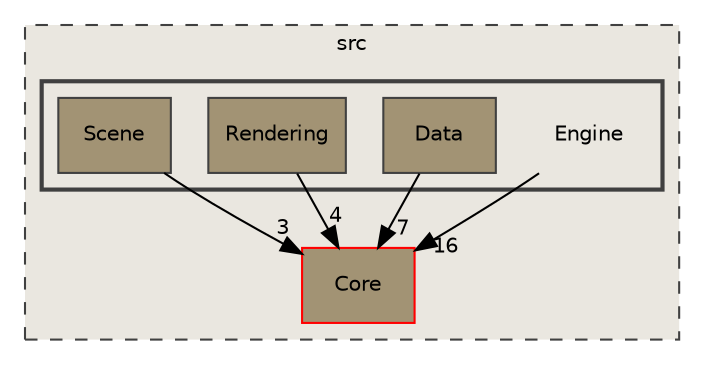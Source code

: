 digraph "/home/runner/work/Radium-Engine/Radium-Engine/src/Radium-Engine/src/Engine"
{
 // INTERACTIVE_SVG=YES
 // LATEX_PDF_SIZE
  edge [fontname="Helvetica",fontsize="10",labelfontname="Helvetica",labelfontsize="10"];
  node [fontname="Helvetica",fontsize="10",shape=record];
  compound=true
  subgraph clusterdir_68267d1309a1af8e8297ef4c3efbcdba {
    graph [ bgcolor="#eae7e0", pencolor="grey25", style="filled,dashed,", label="src", fontname="Helvetica", fontsize="10", URL="dir_68267d1309a1af8e8297ef4c3efbcdba.html"]
  dir_a2f0e5642e47e7ed59fe0f0829eafb5f [shape=box, label="Core", style="filled,", fillcolor="#a29374", color="red", URL="dir_a2f0e5642e47e7ed59fe0f0829eafb5f.html"];
  subgraph clusterdir_3072bc1f55ed1280fe4fbe6b21c78379 {
    graph [ bgcolor="#eae7e0", pencolor="grey25", style="filled,bold,", label="", fontname="Helvetica", fontsize="10", URL="dir_3072bc1f55ed1280fe4fbe6b21c78379.html"]
    dir_3072bc1f55ed1280fe4fbe6b21c78379 [shape=plaintext, label="Engine"];
  dir_a46b089ae2655285b8dddf2703c36868 [shape=box, label="Data", style="filled,", fillcolor="#a29374", color="grey25", URL="dir_a46b089ae2655285b8dddf2703c36868.html"];
  dir_6b51c25a1fae8ca1123814c12a4ebb69 [shape=box, label="Rendering", style="filled,", fillcolor="#a29374", color="grey25", URL="dir_6b51c25a1fae8ca1123814c12a4ebb69.html"];
  dir_89bb22796d297d82305d45a42e7934d2 [shape=box, label="Scene", style="filled,", fillcolor="#a29374", color="grey25", URL="dir_89bb22796d297d82305d45a42e7934d2.html"];
  }
  }
  dir_3072bc1f55ed1280fe4fbe6b21c78379->dir_a2f0e5642e47e7ed59fe0f0829eafb5f [headlabel="16", labeldistance=1.5 headhref="dir_000013_000008.html"];
  dir_a46b089ae2655285b8dddf2703c36868->dir_a2f0e5642e47e7ed59fe0f0829eafb5f [headlabel="7", labeldistance=1.5 headhref="dir_000009_000008.html"];
  dir_6b51c25a1fae8ca1123814c12a4ebb69->dir_a2f0e5642e47e7ed59fe0f0829eafb5f [headlabel="4", labeldistance=1.5 headhref="dir_000024_000008.html"];
  dir_89bb22796d297d82305d45a42e7934d2->dir_a2f0e5642e47e7ed59fe0f0829eafb5f [headlabel="3", labeldistance=1.5 headhref="dir_000026_000008.html"];
}

